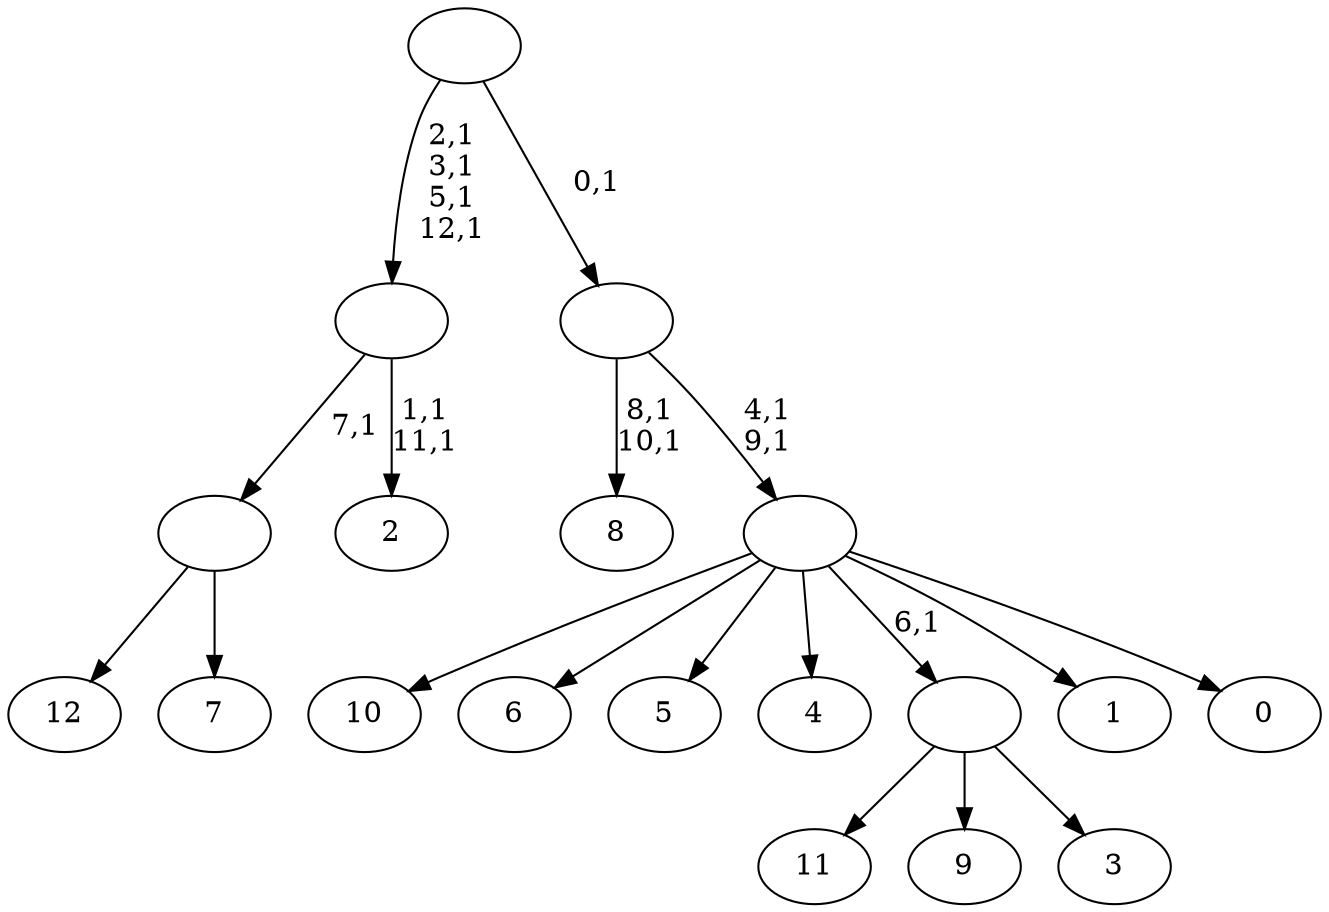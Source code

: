 digraph T {
	26 [label="12"]
	25 [label="11"]
	24 [label="10"]
	23 [label="9"]
	22 [label="8"]
	19 [label="7"]
	18 [label=""]
	17 [label="6"]
	16 [label="5"]
	15 [label="4"]
	14 [label="3"]
	13 [label=""]
	12 [label="2"]
	9 [label=""]
	5 [label="1"]
	4 [label="0"]
	3 [label=""]
	1 [label=""]
	0 [label=""]
	18 -> 26 [label=""]
	18 -> 19 [label=""]
	13 -> 25 [label=""]
	13 -> 23 [label=""]
	13 -> 14 [label=""]
	9 -> 12 [label="1,1\n11,1"]
	9 -> 18 [label="7,1"]
	3 -> 24 [label=""]
	3 -> 17 [label=""]
	3 -> 16 [label=""]
	3 -> 15 [label=""]
	3 -> 13 [label="6,1"]
	3 -> 5 [label=""]
	3 -> 4 [label=""]
	1 -> 3 [label="4,1\n9,1"]
	1 -> 22 [label="8,1\n10,1"]
	0 -> 9 [label="2,1\n3,1\n5,1\n12,1"]
	0 -> 1 [label="0,1"]
}
